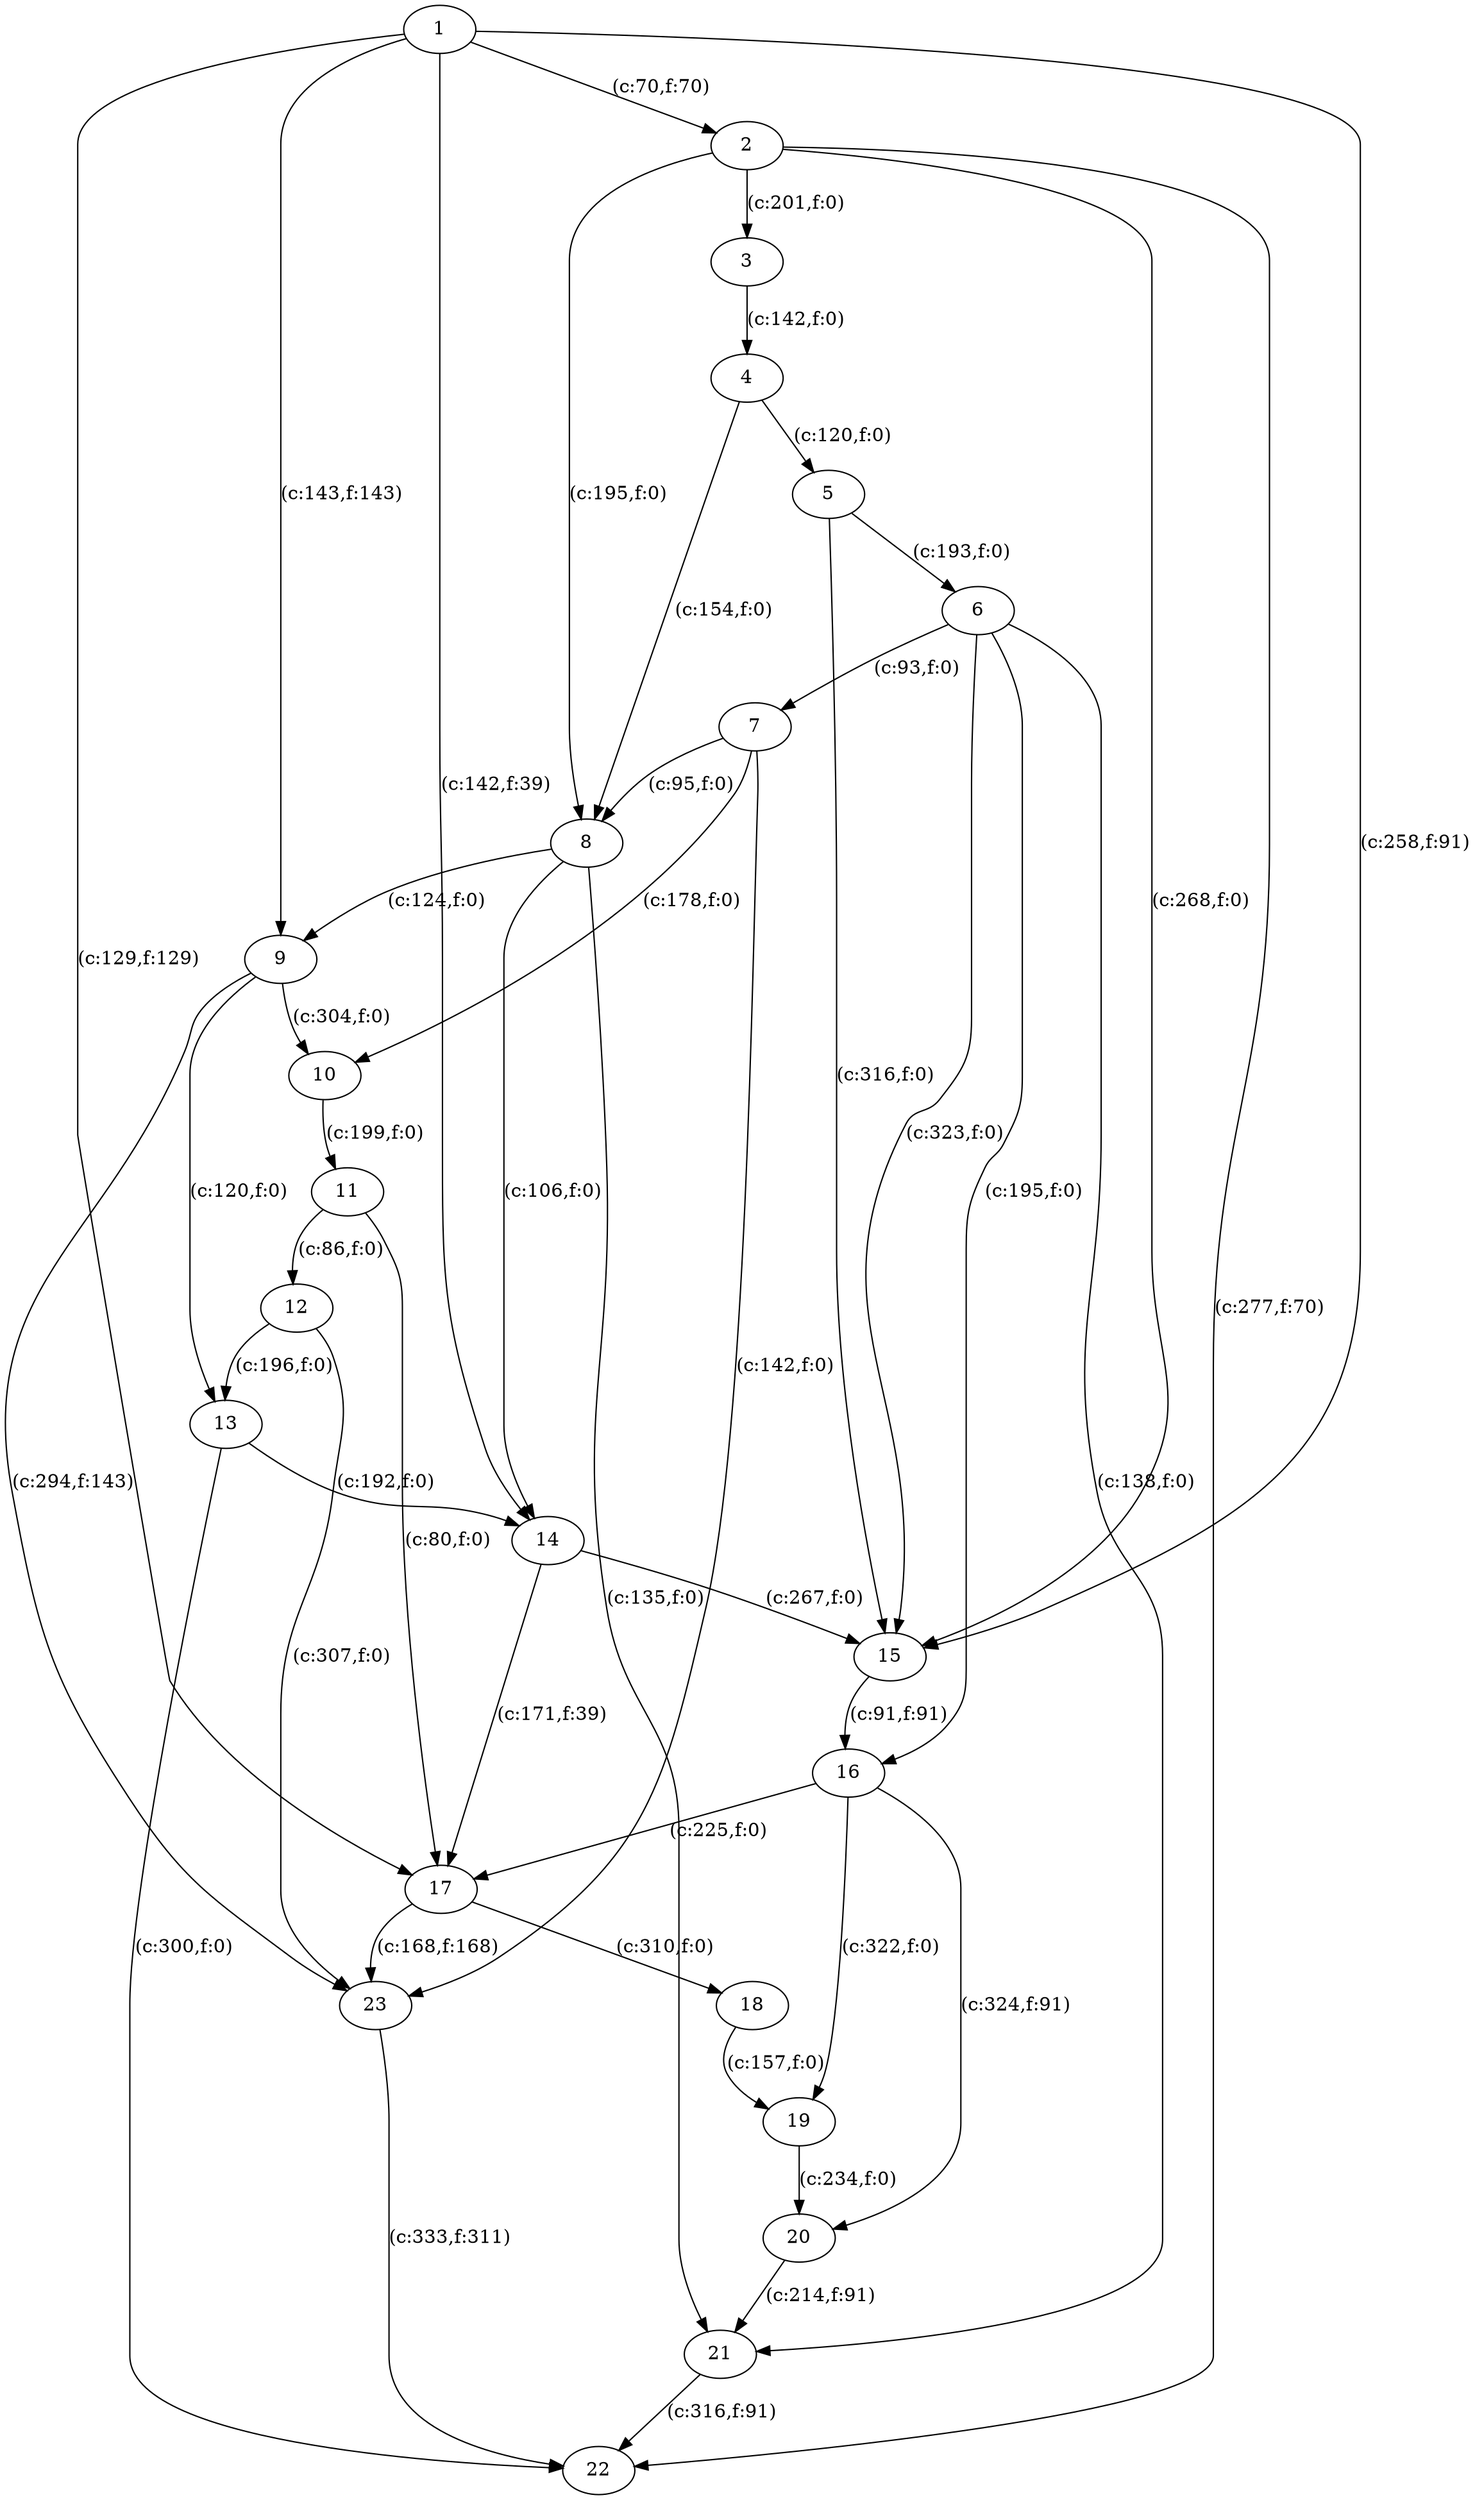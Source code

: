 digraph gerichtet
{
1 -> 2 [label = "(c:70,f:70)"];
1 -> 9 [label = "(c:143,f:143)"];
1 -> 14 [label = "(c:142,f:39)"];
1 -> 15 [label = "(c:258,f:91)"];
1 -> 17 [label = "(c:129,f:129)"];
2 -> 3 [label = "(c:201,f:0)"];
2 -> 8 [label = "(c:195,f:0)"];
2 -> 15 [label = "(c:268,f:0)"];
2 -> 22 [label = "(c:277,f:70)"];
3 -> 4 [label = "(c:142,f:0)"];
4 -> 5 [label = "(c:120,f:0)"];
4 -> 8 [label = "(c:154,f:0)"];
5 -> 6 [label = "(c:193,f:0)"];
5 -> 15 [label = "(c:316,f:0)"];
6 -> 7 [label = "(c:93,f:0)"];
6 -> 15 [label = "(c:323,f:0)"];
6 -> 16 [label = "(c:195,f:0)"];
6 -> 21 [label = "(c:138,f:0)"];
7 -> 8 [label = "(c:95,f:0)"];
7 -> 10 [label = "(c:178,f:0)"];
7 -> 23 [label = "(c:142,f:0)"];
8 -> 9 [label = "(c:124,f:0)"];
8 -> 14 [label = "(c:106,f:0)"];
8 -> 21 [label = "(c:135,f:0)"];
9 -> 10 [label = "(c:304,f:0)"];
9 -> 13 [label = "(c:120,f:0)"];
9 -> 23 [label = "(c:294,f:143)"];
10 -> 11 [label = "(c:199,f:0)"];
11 -> 12 [label = "(c:86,f:0)"];
11 -> 17 [label = "(c:80,f:0)"];
12 -> 13 [label = "(c:196,f:0)"];
12 -> 23 [label = "(c:307,f:0)"];
13 -> 14 [label = "(c:192,f:0)"];
13 -> 22 [label = "(c:300,f:0)"];
14 -> 15 [label = "(c:267,f:0)"];
14 -> 17 [label = "(c:171,f:39)"];
15 -> 16 [label = "(c:91,f:91)"];
16 -> 17 [label = "(c:225,f:0)"];
16 -> 19 [label = "(c:322,f:0)"];
16 -> 20 [label = "(c:324,f:91)"];
17 -> 18 [label = "(c:310,f:0)"];
17 -> 23 [label = "(c:168,f:168)"];
18 -> 19 [label = "(c:157,f:0)"];
19 -> 20 [label = "(c:234,f:0)"];
20 -> 21 [label = "(c:214,f:91)"];
21 -> 22 [label = "(c:316,f:91)"];
23 -> 22 [label = "(c:333,f:311)"];
}
